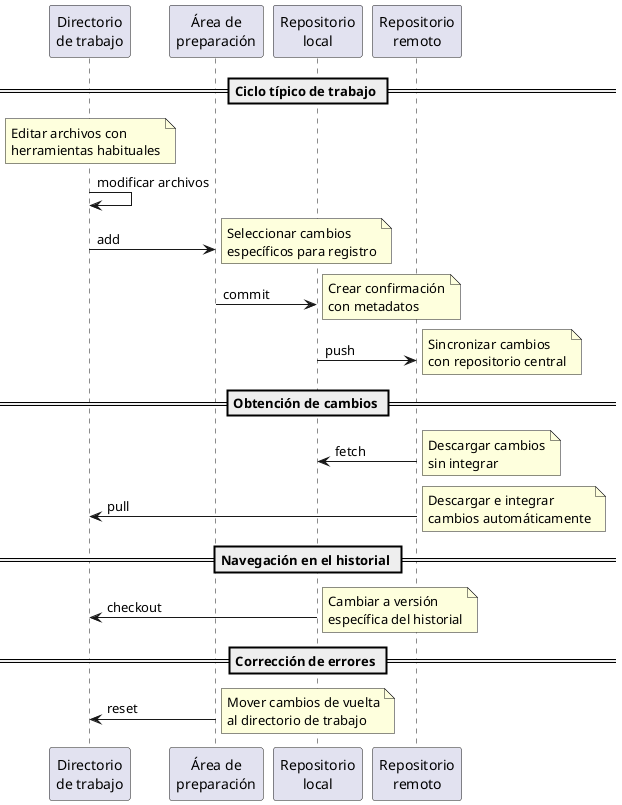 @startuml flujoInformacionRepositorio

participant "Directorio\nde trabajo" as DT
participant "Área de\npreparación" as AP  
participant "Repositorio\nlocal" as RL
participant "Repositorio\nremoto" as RR

== Ciclo típico de trabajo ==

note over DT : Editar archivos con\nherramientas habituales
DT -> DT : modificar archivos

DT -> AP : add
note right : Seleccionar cambios\nespecíficos para registro

AP -> RL : commit
note right : Crear confirmación\ncon metadatos

RL -> RR : push
note right : Sincronizar cambios\ncon repositorio central

== Obtención de cambios ==

RR -> RL : fetch
note right : Descargar cambios\nsin integrar

RR -> DT : pull
note right : Descargar e integrar\ncambios automáticamente

== Navegación en el historial ==

RL -> DT : checkout
note right : Cambiar a versión\nespecífica del historial

== Corrección de errores ==

AP -> DT : reset
note right : Mover cambios de vuelta\nal directorio de trabajo

@enduml
